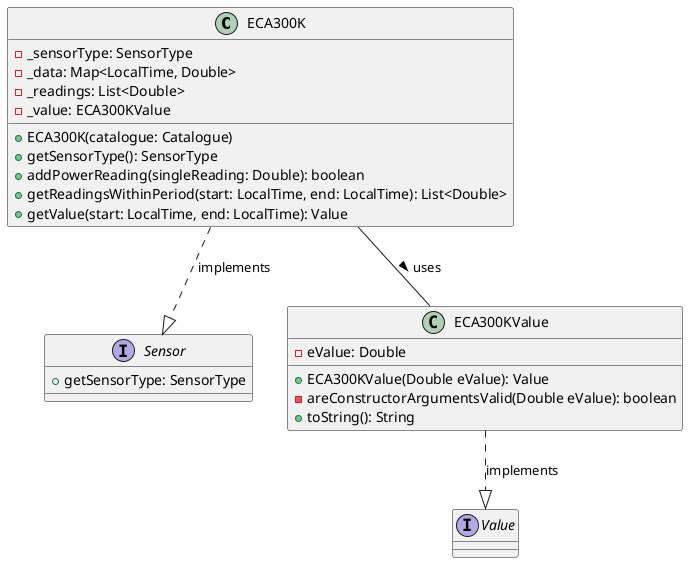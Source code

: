 @startuml ECA300K_Class_Diagram

class ECA300K {
    - _sensorType: SensorType
    - _data: Map<LocalTime, Double>
    - _readings: List<Double>
    - _value: ECA300KValue
    + ECA300K(catalogue: Catalogue)
    + getSensorType(): SensorType
    + addPowerReading(singleReading: Double): boolean
    + getReadingsWithinPeriod(start: LocalTime, end: LocalTime): List<Double>
    + getValue(start: LocalTime, end: LocalTime): Value
}

interface Sensor {
    + getSensorType: SensorType
}

interface Value {
}

class ECA300KValue {
        - eValue: Double
        + ECA300KValue(Double eValue): Value
        - areConstructorArgumentsValid(Double eValue): boolean
        + toString(): String
    }


ECA300K ..|> Sensor : implements
ECA300K -- ECA300KValue : uses >
ECA300KValue ..|> Value : implements



@enduml